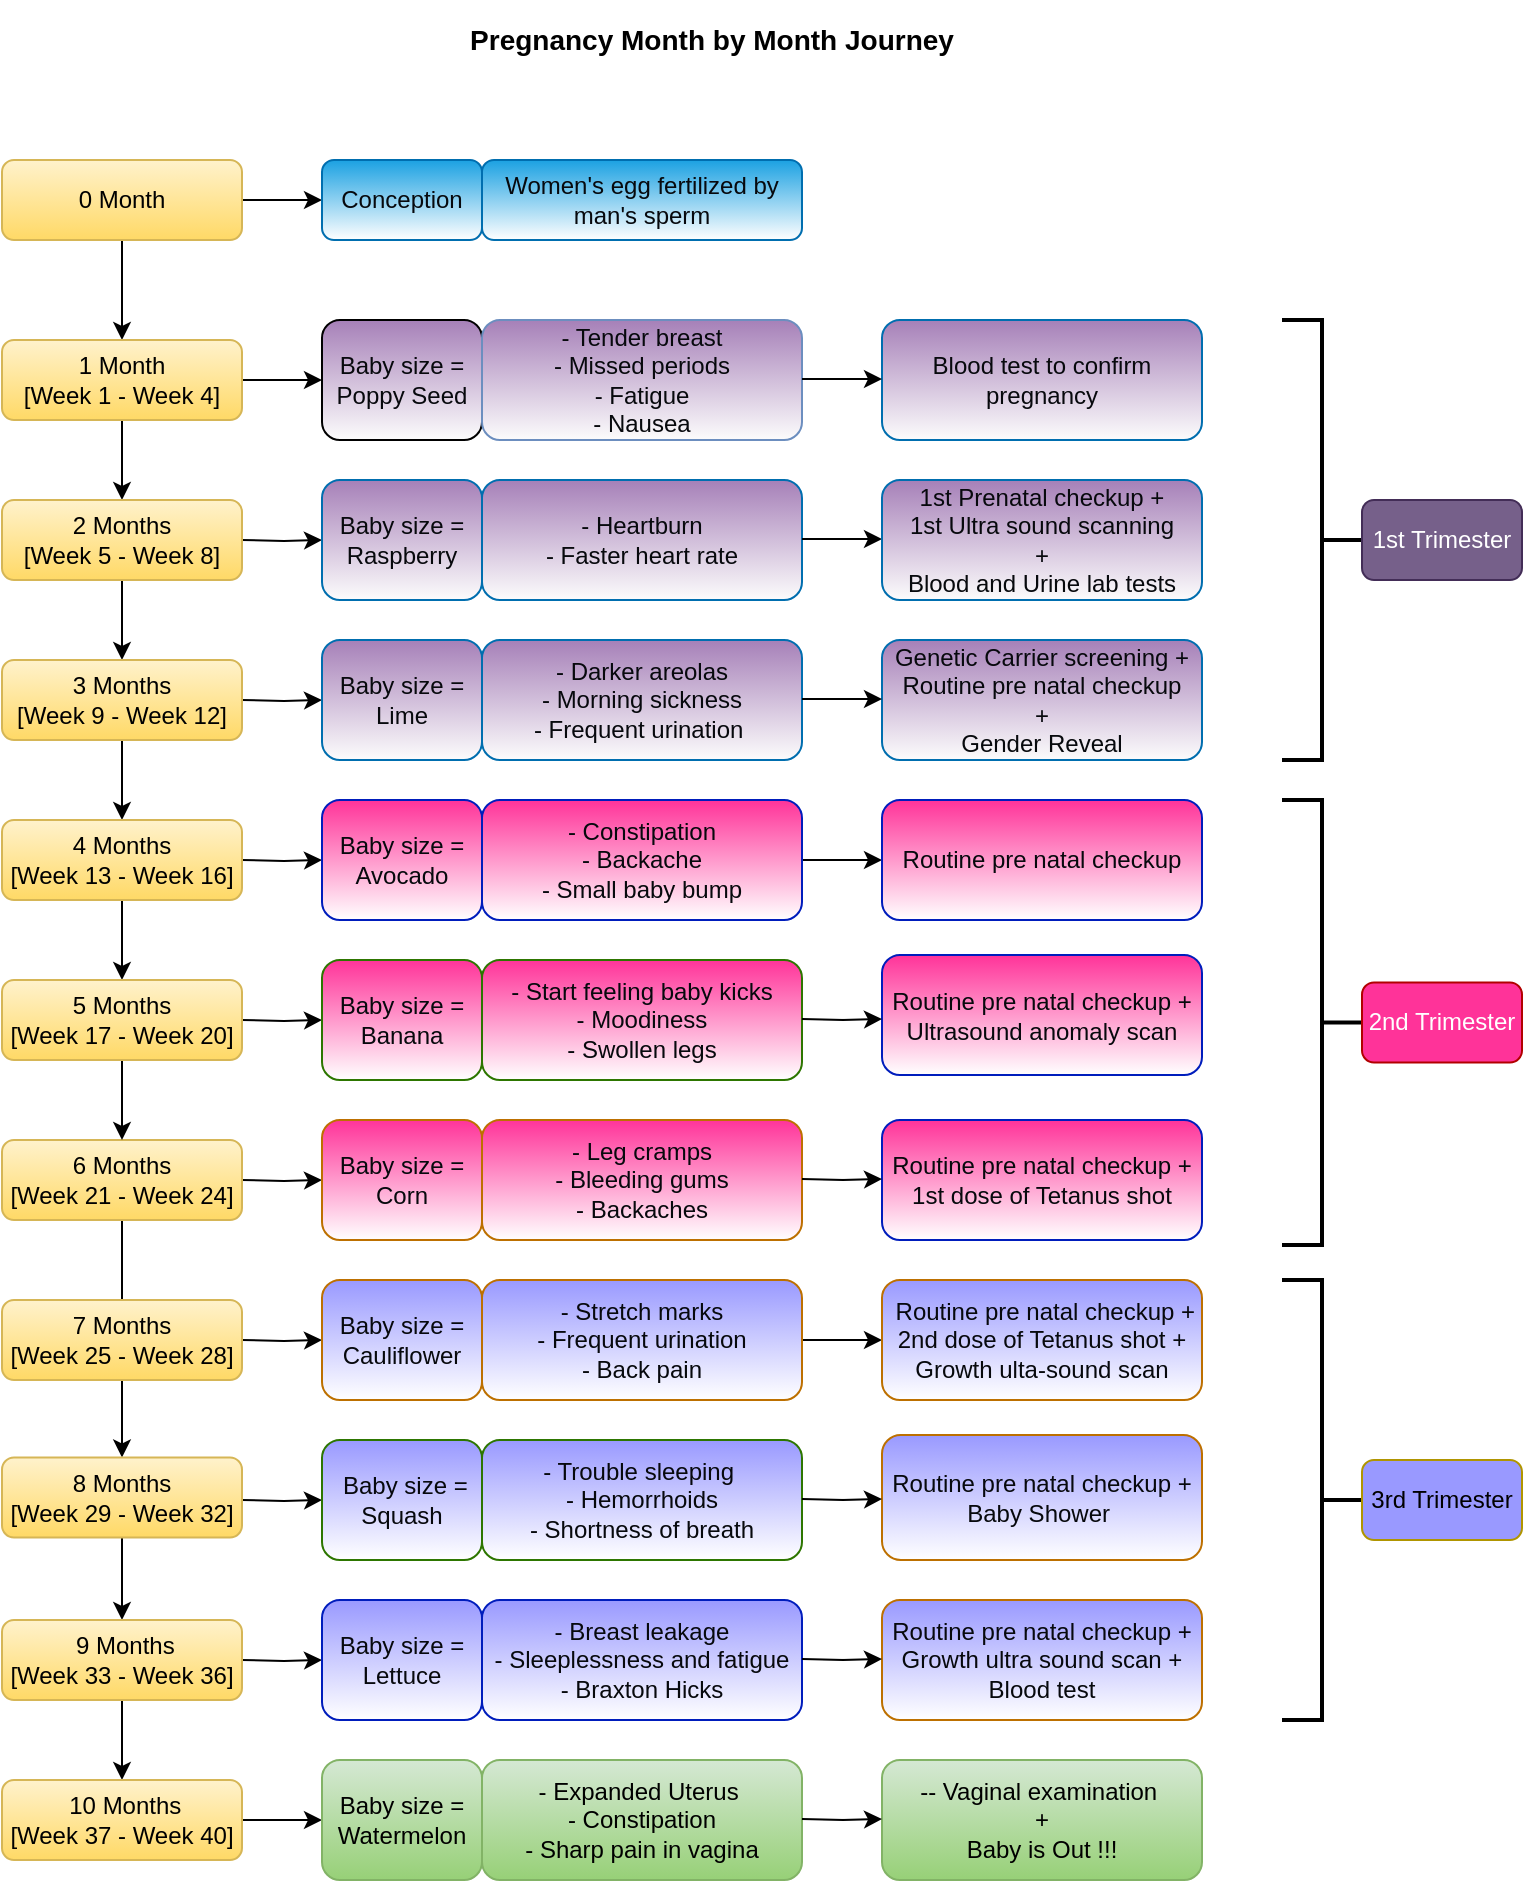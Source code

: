 <mxfile version="21.6.5" type="device">
  <diagram name="Page-1" id="ALI6HYOYaTasfBxX3Xh4">
    <mxGraphModel dx="954" dy="468" grid="1" gridSize="10" guides="1" tooltips="1" connect="1" arrows="1" fold="1" page="1" pageScale="1" pageWidth="850" pageHeight="1100" math="0" shadow="0">
      <root>
        <mxCell id="0" />
        <mxCell id="1" parent="0" />
        <mxCell id="dZl6FqyL0_K5i2ryWIJ9-1" value="Pregnancy Month by Month Journey" style="text;html=1;strokeColor=none;fillColor=none;align=center;verticalAlign=middle;whiteSpace=wrap;rounded=0;fontStyle=1;fontSize=14;" vertex="1" parent="1">
          <mxGeometry x="240" y="40" width="310" height="40" as="geometry" />
        </mxCell>
        <mxCell id="dZl6FqyL0_K5i2ryWIJ9-2" style="edgeStyle=orthogonalEdgeStyle;rounded=0;orthogonalLoop=1;jettySize=auto;html=1;exitX=0.5;exitY=1;exitDx=0;exitDy=0;entryX=0.5;entryY=0;entryDx=0;entryDy=0;" edge="1" parent="1" source="dZl6FqyL0_K5i2ryWIJ9-4" target="dZl6FqyL0_K5i2ryWIJ9-13">
          <mxGeometry relative="1" as="geometry" />
        </mxCell>
        <mxCell id="dZl6FqyL0_K5i2ryWIJ9-3" value="" style="edgeStyle=orthogonalEdgeStyle;rounded=0;orthogonalLoop=1;jettySize=auto;html=1;" edge="1" parent="1" source="dZl6FqyL0_K5i2ryWIJ9-4" target="dZl6FqyL0_K5i2ryWIJ9-37">
          <mxGeometry relative="1" as="geometry" />
        </mxCell>
        <mxCell id="dZl6FqyL0_K5i2ryWIJ9-4" value="0 Month" style="rounded=1;whiteSpace=wrap;html=1;fillColor=#fff2cc;gradientColor=#ffd966;strokeColor=#d6b656;" vertex="1" parent="1">
          <mxGeometry x="40" y="120" width="120" height="40" as="geometry" />
        </mxCell>
        <mxCell id="dZl6FqyL0_K5i2ryWIJ9-6" value="" style="edgeStyle=orthogonalEdgeStyle;rounded=0;orthogonalLoop=1;jettySize=auto;html=1;" edge="1" parent="1" target="dZl6FqyL0_K5i2ryWIJ9-39">
          <mxGeometry relative="1" as="geometry">
            <mxPoint x="160" y="310" as="sourcePoint" />
          </mxGeometry>
        </mxCell>
        <mxCell id="dZl6FqyL0_K5i2ryWIJ9-9" value="" style="edgeStyle=orthogonalEdgeStyle;rounded=0;orthogonalLoop=1;jettySize=auto;html=1;" edge="1" parent="1" target="dZl6FqyL0_K5i2ryWIJ9-42">
          <mxGeometry relative="1" as="geometry">
            <mxPoint x="160" y="550" as="sourcePoint" />
          </mxGeometry>
        </mxCell>
        <mxCell id="dZl6FqyL0_K5i2ryWIJ9-12" value="" style="edgeStyle=orthogonalEdgeStyle;rounded=0;orthogonalLoop=1;jettySize=auto;html=1;" edge="1" parent="1" source="dZl6FqyL0_K5i2ryWIJ9-13" target="dZl6FqyL0_K5i2ryWIJ9-49">
          <mxGeometry relative="1" as="geometry" />
        </mxCell>
        <mxCell id="dZl6FqyL0_K5i2ryWIJ9-96" value="" style="edgeStyle=orthogonalEdgeStyle;rounded=0;orthogonalLoop=1;jettySize=auto;html=1;" edge="1" parent="1" source="dZl6FqyL0_K5i2ryWIJ9-13" target="dZl6FqyL0_K5i2ryWIJ9-94">
          <mxGeometry relative="1" as="geometry" />
        </mxCell>
        <mxCell id="dZl6FqyL0_K5i2ryWIJ9-13" value="1 Month&lt;br&gt;[Week 1 - Week 4]" style="rounded=1;whiteSpace=wrap;html=1;fillColor=#fff2cc;gradientColor=#ffd966;strokeColor=#d6b656;" vertex="1" parent="1">
          <mxGeometry x="40" y="210" width="120" height="40" as="geometry" />
        </mxCell>
        <mxCell id="dZl6FqyL0_K5i2ryWIJ9-15" value="" style="edgeStyle=orthogonalEdgeStyle;rounded=0;orthogonalLoop=1;jettySize=auto;html=1;" edge="1" parent="1" target="dZl6FqyL0_K5i2ryWIJ9-41">
          <mxGeometry relative="1" as="geometry">
            <mxPoint x="160" y="390" as="sourcePoint" />
          </mxGeometry>
        </mxCell>
        <mxCell id="dZl6FqyL0_K5i2ryWIJ9-21" value="" style="edgeStyle=orthogonalEdgeStyle;rounded=0;orthogonalLoop=1;jettySize=auto;html=1;" edge="1" parent="1" target="dZl6FqyL0_K5i2ryWIJ9-44">
          <mxGeometry relative="1" as="geometry">
            <mxPoint x="160" y="710" as="sourcePoint" />
          </mxGeometry>
        </mxCell>
        <mxCell id="dZl6FqyL0_K5i2ryWIJ9-24" value="" style="edgeStyle=orthogonalEdgeStyle;rounded=0;orthogonalLoop=1;jettySize=auto;html=1;" edge="1" parent="1" target="dZl6FqyL0_K5i2ryWIJ9-43">
          <mxGeometry relative="1" as="geometry">
            <mxPoint x="160" y="630" as="sourcePoint" />
          </mxGeometry>
        </mxCell>
        <mxCell id="dZl6FqyL0_K5i2ryWIJ9-27" value="" style="edgeStyle=orthogonalEdgeStyle;rounded=0;orthogonalLoop=1;jettySize=auto;html=1;" edge="1" parent="1" target="dZl6FqyL0_K5i2ryWIJ9-40">
          <mxGeometry relative="1" as="geometry">
            <mxPoint x="160" y="470" as="sourcePoint" />
          </mxGeometry>
        </mxCell>
        <mxCell id="dZl6FqyL0_K5i2ryWIJ9-30" value="" style="edgeStyle=orthogonalEdgeStyle;rounded=0;orthogonalLoop=1;jettySize=auto;html=1;" edge="1" parent="1" target="dZl6FqyL0_K5i2ryWIJ9-45">
          <mxGeometry relative="1" as="geometry">
            <mxPoint x="160" y="790" as="sourcePoint" />
          </mxGeometry>
        </mxCell>
        <mxCell id="dZl6FqyL0_K5i2ryWIJ9-33" value="" style="edgeStyle=orthogonalEdgeStyle;rounded=0;orthogonalLoop=1;jettySize=auto;html=1;" edge="1" parent="1" target="dZl6FqyL0_K5i2ryWIJ9-46">
          <mxGeometry relative="1" as="geometry">
            <mxPoint x="160" y="870" as="sourcePoint" />
          </mxGeometry>
        </mxCell>
        <mxCell id="dZl6FqyL0_K5i2ryWIJ9-37" value="Conception" style="rounded=1;whiteSpace=wrap;html=1;fillColor=#1ba1e2;strokeColor=#006EAF;fontColor=#07090D;gradientColor=#ffffff;" vertex="1" parent="1">
          <mxGeometry x="200" y="120" width="80" height="40" as="geometry" />
        </mxCell>
        <mxCell id="dZl6FqyL0_K5i2ryWIJ9-39" value="Baby size = Raspberry" style="rounded=1;whiteSpace=wrap;html=1;fillColor=#A680B8;fontColor=#07090D;strokeColor=#006EAF;gradientColor=#fcfcfc;" vertex="1" parent="1">
          <mxGeometry x="200" y="280" width="80" height="60" as="geometry" />
        </mxCell>
        <mxCell id="dZl6FqyL0_K5i2ryWIJ9-40" value="Baby size = Avocado" style="rounded=1;whiteSpace=wrap;html=1;fillColor=#FF3399;fontColor=#07090D;strokeColor=#001DBC;gradientColor=#FFFFFF;" vertex="1" parent="1">
          <mxGeometry x="200" y="440" width="80" height="60" as="geometry" />
        </mxCell>
        <mxCell id="dZl6FqyL0_K5i2ryWIJ9-41" value="Baby size = Lime" style="rounded=1;whiteSpace=wrap;html=1;fillColor=#A680B8;fontColor=#07090D;strokeColor=#006EAF;gradientColor=#fcfcfc;" vertex="1" parent="1">
          <mxGeometry x="200" y="360" width="80" height="60" as="geometry" />
        </mxCell>
        <mxCell id="dZl6FqyL0_K5i2ryWIJ9-42" value="Baby size = Banana" style="rounded=1;whiteSpace=wrap;html=1;fillColor=#FF3399;fontColor=#07090D;strokeColor=#2D7600;gradientColor=#FFFFFF;" vertex="1" parent="1">
          <mxGeometry x="200" y="520" width="80" height="60" as="geometry" />
        </mxCell>
        <mxCell id="dZl6FqyL0_K5i2ryWIJ9-43" value="Baby size = Corn" style="rounded=1;whiteSpace=wrap;html=1;fillColor=#FF3399;fontColor=#07090D;strokeColor=#BD7000;gradientColor=#FFFFFF;" vertex="1" parent="1">
          <mxGeometry x="200" y="600" width="80" height="60" as="geometry" />
        </mxCell>
        <mxCell id="dZl6FqyL0_K5i2ryWIJ9-44" value="Baby size = Cauliflower" style="rounded=1;whiteSpace=wrap;html=1;fillColor=#9999FF;fontColor=#07090D;strokeColor=#BD7000;gradientColor=#FFFFFF;" vertex="1" parent="1">
          <mxGeometry x="200" y="680" width="80" height="60" as="geometry" />
        </mxCell>
        <mxCell id="dZl6FqyL0_K5i2ryWIJ9-45" value="&amp;nbsp;Baby size = Squash" style="rounded=1;whiteSpace=wrap;html=1;fillColor=#9999FF;fontColor=#07090D;strokeColor=#2D7600;gradientColor=#FFFFFF;" vertex="1" parent="1">
          <mxGeometry x="200" y="760" width="80" height="60" as="geometry" />
        </mxCell>
        <mxCell id="dZl6FqyL0_K5i2ryWIJ9-46" value="Baby size = Lettuce" style="rounded=1;whiteSpace=wrap;html=1;fillColor=#9999FF;fontColor=#07090D;strokeColor=#001DBC;gradientColor=#FFFFFF;" vertex="1" parent="1">
          <mxGeometry x="200" y="840" width="80" height="60" as="geometry" />
        </mxCell>
        <mxCell id="dZl6FqyL0_K5i2ryWIJ9-48" value="Women&#39;s egg fertilized by man&#39;s sperm" style="rounded=1;whiteSpace=wrap;html=1;fillColor=#1ba1e2;strokeColor=#006EAF;fontColor=#07090D;gradientColor=#ffffff;" vertex="1" parent="1">
          <mxGeometry x="280" y="120" width="160" height="40" as="geometry" />
        </mxCell>
        <mxCell id="dZl6FqyL0_K5i2ryWIJ9-49" value="&lt;font&gt;Baby size = Poppy Seed&lt;/font&gt;" style="rounded=1;whiteSpace=wrap;html=1;fillColor=#A680B8;strokeColor=default;gradientColor=#fcfcfc;fontColor=#07090D;labelBorderColor=none;labelBackgroundColor=none;" vertex="1" parent="1">
          <mxGeometry x="200" y="200" width="80" height="60" as="geometry" />
        </mxCell>
        <mxCell id="dZl6FqyL0_K5i2ryWIJ9-50" value="&lt;font&gt;- Tender breast&lt;br&gt;- Missed periods&lt;br&gt;- Fatigue&lt;br&gt;- Nausea&lt;/font&gt;" style="rounded=1;whiteSpace=wrap;html=1;fillColor=#A680B8;strokeColor=#6c8ebf;gradientColor=#fcfcfc;fontColor=#07090D;" vertex="1" parent="1">
          <mxGeometry x="280" y="200" width="160" height="60" as="geometry" />
        </mxCell>
        <mxCell id="dZl6FqyL0_K5i2ryWIJ9-51" value="- Heartburn&lt;br&gt;- Faster heart rate" style="rounded=1;whiteSpace=wrap;html=1;fillColor=#A680B8;fontColor=#07090D;strokeColor=#006EAF;gradientColor=#fcfcfc;" vertex="1" parent="1">
          <mxGeometry x="280" y="280" width="160" height="60" as="geometry" />
        </mxCell>
        <mxCell id="dZl6FqyL0_K5i2ryWIJ9-80" value="" style="edgeStyle=orthogonalEdgeStyle;rounded=0;orthogonalLoop=1;jettySize=auto;html=1;" edge="1" parent="1" source="dZl6FqyL0_K5i2ryWIJ9-52" target="dZl6FqyL0_K5i2ryWIJ9-79">
          <mxGeometry relative="1" as="geometry" />
        </mxCell>
        <mxCell id="dZl6FqyL0_K5i2ryWIJ9-52" value="- Constipation&lt;br&gt;- Backache&lt;br&gt;- Small baby bump" style="rounded=1;whiteSpace=wrap;html=1;fillColor=#FF3399;fontColor=#07090D;strokeColor=#001DBC;gradientColor=#FFFFFF;" vertex="1" parent="1">
          <mxGeometry x="280" y="440" width="160" height="60" as="geometry" />
        </mxCell>
        <mxCell id="dZl6FqyL0_K5i2ryWIJ9-53" value="- Start feeling baby kicks&lt;br&gt;- Moodiness&lt;br&gt;- Swollen legs" style="rounded=1;whiteSpace=wrap;html=1;fillColor=#FF3399;fontColor=#07090D;strokeColor=#2D7600;gradientColor=#FFFFFF;" vertex="1" parent="1">
          <mxGeometry x="280" y="520" width="160" height="60" as="geometry" />
        </mxCell>
        <mxCell id="dZl6FqyL0_K5i2ryWIJ9-54" value="- Leg cramps&lt;br&gt;- Bleeding gums&lt;br&gt;- Backaches" style="rounded=1;whiteSpace=wrap;html=1;fillColor=#FF3399;fontColor=#07090D;strokeColor=#BD7000;gradientColor=#FFFFFF;" vertex="1" parent="1">
          <mxGeometry x="280" y="600" width="160" height="60" as="geometry" />
        </mxCell>
        <mxCell id="dZl6FqyL0_K5i2ryWIJ9-55" value="- Darker areolas&lt;br&gt;- Morning sickness&lt;br&gt;- Frequent urination&amp;nbsp;" style="rounded=1;whiteSpace=wrap;html=1;fillColor=#A680B8;fontColor=#07090D;strokeColor=#006EAF;gradientColor=#fcfcfc;" vertex="1" parent="1">
          <mxGeometry x="280" y="360" width="160" height="60" as="geometry" />
        </mxCell>
        <mxCell id="dZl6FqyL0_K5i2ryWIJ9-58" value="- Breast leakage&lt;br&gt;- Sleeplessness and fatigue&lt;br&gt;- Braxton Hicks" style="rounded=1;whiteSpace=wrap;html=1;fillColor=#9999FF;fontColor=#07090D;strokeColor=#001DBC;gradientColor=#FFFFFF;" vertex="1" parent="1">
          <mxGeometry x="280" y="840" width="160" height="60" as="geometry" />
        </mxCell>
        <mxCell id="dZl6FqyL0_K5i2ryWIJ9-59" value="- Trouble sleeping&amp;nbsp;&lt;br&gt;- Hemorrhoids&lt;br&gt;- Shortness of breath" style="rounded=1;whiteSpace=wrap;html=1;fillColor=#9999FF;fontColor=#07090D;strokeColor=#2D7600;gradientColor=#FFFFFF;" vertex="1" parent="1">
          <mxGeometry x="280" y="760" width="160" height="60" as="geometry" />
        </mxCell>
        <mxCell id="dZl6FqyL0_K5i2ryWIJ9-86" value="" style="edgeStyle=orthogonalEdgeStyle;rounded=0;orthogonalLoop=1;jettySize=auto;html=1;" edge="1" parent="1" source="dZl6FqyL0_K5i2ryWIJ9-60" target="dZl6FqyL0_K5i2ryWIJ9-85">
          <mxGeometry relative="1" as="geometry" />
        </mxCell>
        <mxCell id="dZl6FqyL0_K5i2ryWIJ9-60" value="- Stretch marks&lt;br&gt;- Frequent urination&lt;br&gt;- Back pain" style="rounded=1;whiteSpace=wrap;html=1;fillColor=#9999FF;fontColor=#07090D;strokeColor=#BD7000;gradientColor=#FFFFFF;" vertex="1" parent="1">
          <mxGeometry x="280" y="680" width="160" height="60" as="geometry" />
        </mxCell>
        <mxCell id="dZl6FqyL0_K5i2ryWIJ9-61" value="" style="strokeWidth=2;html=1;shape=mxgraph.flowchart.annotation_2;align=left;labelPosition=right;pointerEvents=1;direction=west;" vertex="1" parent="1">
          <mxGeometry x="680" y="200" width="40" height="220" as="geometry" />
        </mxCell>
        <mxCell id="dZl6FqyL0_K5i2ryWIJ9-64" value="1st Trimester" style="rounded=1;whiteSpace=wrap;html=1;fillColor=#76608a;fontColor=#ffffff;strokeColor=#432D57;" vertex="1" parent="1">
          <mxGeometry x="720" y="290" width="80" height="40" as="geometry" />
        </mxCell>
        <mxCell id="dZl6FqyL0_K5i2ryWIJ9-65" value="" style="strokeWidth=2;html=1;shape=mxgraph.flowchart.annotation_2;align=left;labelPosition=right;pointerEvents=1;direction=west;" vertex="1" parent="1">
          <mxGeometry x="680" y="440" width="40" height="222.5" as="geometry" />
        </mxCell>
        <mxCell id="dZl6FqyL0_K5i2ryWIJ9-66" value="2nd Trimester" style="rounded=1;whiteSpace=wrap;html=1;fillColor=#FF3399;fontColor=#ffffff;strokeColor=#B20000;" vertex="1" parent="1">
          <mxGeometry x="720" y="531.25" width="80" height="40" as="geometry" />
        </mxCell>
        <mxCell id="dZl6FqyL0_K5i2ryWIJ9-67" value="" style="strokeWidth=2;html=1;shape=mxgraph.flowchart.annotation_2;align=left;labelPosition=right;pointerEvents=1;direction=west;" vertex="1" parent="1">
          <mxGeometry x="680" y="680" width="40" height="220" as="geometry" />
        </mxCell>
        <mxCell id="dZl6FqyL0_K5i2ryWIJ9-68" value="3rd Trimester" style="rounded=1;whiteSpace=wrap;html=1;fillColor=#9999FF;fontColor=#000000;strokeColor=#B09500;" vertex="1" parent="1">
          <mxGeometry x="720" y="770" width="80" height="40" as="geometry" />
        </mxCell>
        <mxCell id="dZl6FqyL0_K5i2ryWIJ9-75" value="" style="edgeStyle=orthogonalEdgeStyle;rounded=0;orthogonalLoop=1;jettySize=auto;html=1;" edge="1" parent="1">
          <mxGeometry relative="1" as="geometry">
            <mxPoint x="440" y="309.5" as="sourcePoint" />
            <mxPoint x="480" y="309.5" as="targetPoint" />
            <Array as="points">
              <mxPoint x="460" y="310" />
              <mxPoint x="460" y="310" />
            </Array>
          </mxGeometry>
        </mxCell>
        <mxCell id="dZl6FqyL0_K5i2ryWIJ9-76" value="1st Prenatal checkup +&lt;br&gt;1st Ultra sound scanning&lt;br&gt;+&lt;br&gt;Blood and Urine lab tests" style="rounded=1;whiteSpace=wrap;html=1;fillColor=#A680B8;fontColor=#07090D;strokeColor=#006EAF;gradientColor=#fcfcfc;" vertex="1" parent="1">
          <mxGeometry x="480" y="280" width="160" height="60" as="geometry" />
        </mxCell>
        <mxCell id="dZl6FqyL0_K5i2ryWIJ9-77" value="Genetic Carrier screening +&lt;br&gt;Routine pre natal checkup &lt;br&gt;+&lt;br&gt;Gender Reveal" style="rounded=1;whiteSpace=wrap;html=1;fillColor=#A680B8;fontColor=#07090D;strokeColor=#006EAF;gradientColor=#fcfcfc;" vertex="1" parent="1">
          <mxGeometry x="480" y="360" width="160" height="60" as="geometry" />
        </mxCell>
        <mxCell id="dZl6FqyL0_K5i2ryWIJ9-78" value="" style="edgeStyle=orthogonalEdgeStyle;rounded=0;orthogonalLoop=1;jettySize=auto;html=1;" edge="1" parent="1">
          <mxGeometry relative="1" as="geometry">
            <mxPoint x="440" y="389.5" as="sourcePoint" />
            <mxPoint x="480" y="389.5" as="targetPoint" />
            <Array as="points">
              <mxPoint x="460" y="390" />
              <mxPoint x="460" y="390" />
            </Array>
          </mxGeometry>
        </mxCell>
        <mxCell id="dZl6FqyL0_K5i2ryWIJ9-79" value="Routine pre natal checkup" style="rounded=1;whiteSpace=wrap;html=1;fillColor=#FF3399;fontColor=#07090D;strokeColor=#001DBC;gradientColor=#FFFFFF;" vertex="1" parent="1">
          <mxGeometry x="480" y="440" width="160" height="60" as="geometry" />
        </mxCell>
        <mxCell id="dZl6FqyL0_K5i2ryWIJ9-81" value="Routine pre natal checkup +&lt;br&gt;Ultrasound anomaly scan" style="rounded=1;whiteSpace=wrap;html=1;fillColor=#FF3399;fontColor=#07090D;strokeColor=#001DBC;gradientColor=#FFFFFF;" vertex="1" parent="1">
          <mxGeometry x="480" y="517.5" width="160" height="60" as="geometry" />
        </mxCell>
        <mxCell id="dZl6FqyL0_K5i2ryWIJ9-82" value="" style="edgeStyle=orthogonalEdgeStyle;rounded=0;orthogonalLoop=1;jettySize=auto;html=1;" edge="1" parent="1">
          <mxGeometry relative="1" as="geometry">
            <mxPoint x="440" y="549.5" as="sourcePoint" />
            <mxPoint x="480" y="549.5" as="targetPoint" />
          </mxGeometry>
        </mxCell>
        <mxCell id="dZl6FqyL0_K5i2ryWIJ9-83" value="Blood test to confirm pregnancy" style="rounded=1;whiteSpace=wrap;html=1;fillColor=#A680B8;fontColor=#07090D;strokeColor=#006EAF;gradientColor=#fcfcfc;" vertex="1" parent="1">
          <mxGeometry x="480" y="200" width="160" height="60" as="geometry" />
        </mxCell>
        <mxCell id="dZl6FqyL0_K5i2ryWIJ9-84" value="" style="edgeStyle=orthogonalEdgeStyle;rounded=0;orthogonalLoop=1;jettySize=auto;html=1;" edge="1" parent="1">
          <mxGeometry relative="1" as="geometry">
            <mxPoint x="440" y="229.5" as="sourcePoint" />
            <mxPoint x="480" y="229.5" as="targetPoint" />
            <Array as="points">
              <mxPoint x="460" y="230" />
              <mxPoint x="460" y="230" />
            </Array>
          </mxGeometry>
        </mxCell>
        <mxCell id="dZl6FqyL0_K5i2ryWIJ9-85" value="&amp;nbsp;Routine pre natal checkup +&lt;br&gt;2nd dose of Tetanus shot +&lt;br&gt;Growth ulta-sound scan" style="rounded=1;whiteSpace=wrap;html=1;fillColor=#9999FF;fontColor=#07090D;strokeColor=#BD7000;gradientColor=#FFFFFF;" vertex="1" parent="1">
          <mxGeometry x="480" y="680" width="160" height="60" as="geometry" />
        </mxCell>
        <mxCell id="dZl6FqyL0_K5i2ryWIJ9-87" value="Routine pre natal checkup +&lt;br&gt;1st dose of Tetanus shot" style="rounded=1;whiteSpace=wrap;html=1;fillColor=#FF3399;fontColor=#07090D;strokeColor=#001DBC;gradientColor=#FFFFFF;" vertex="1" parent="1">
          <mxGeometry x="480" y="600" width="160" height="60" as="geometry" />
        </mxCell>
        <mxCell id="dZl6FqyL0_K5i2ryWIJ9-88" value="" style="edgeStyle=orthogonalEdgeStyle;rounded=0;orthogonalLoop=1;jettySize=auto;html=1;" edge="1" parent="1">
          <mxGeometry relative="1" as="geometry">
            <mxPoint x="440" y="629.5" as="sourcePoint" />
            <mxPoint x="480" y="629.5" as="targetPoint" />
          </mxGeometry>
        </mxCell>
        <mxCell id="dZl6FqyL0_K5i2ryWIJ9-89" value="Routine pre natal checkup +&lt;br&gt;Baby Shower&amp;nbsp;" style="rounded=1;whiteSpace=wrap;html=1;fillColor=#9999FF;fontColor=#07090D;strokeColor=#BD7000;gradientColor=#FFFFFF;" vertex="1" parent="1">
          <mxGeometry x="480" y="757.5" width="160" height="62.5" as="geometry" />
        </mxCell>
        <mxCell id="dZl6FqyL0_K5i2ryWIJ9-90" value="Routine pre natal checkup +&lt;br&gt;Growth ultra sound scan +&lt;br&gt;Blood test" style="rounded=1;whiteSpace=wrap;html=1;fillColor=#9999FF;fontColor=#07090D;strokeColor=#BD7000;gradientColor=#FFFFFF;" vertex="1" parent="1">
          <mxGeometry x="480" y="840" width="160" height="60" as="geometry" />
        </mxCell>
        <mxCell id="dZl6FqyL0_K5i2ryWIJ9-91" value="" style="edgeStyle=orthogonalEdgeStyle;rounded=0;orthogonalLoop=1;jettySize=auto;html=1;" edge="1" parent="1">
          <mxGeometry relative="1" as="geometry">
            <mxPoint x="440" y="789.5" as="sourcePoint" />
            <mxPoint x="480" y="789.5" as="targetPoint" />
          </mxGeometry>
        </mxCell>
        <mxCell id="dZl6FqyL0_K5i2ryWIJ9-92" value="" style="edgeStyle=orthogonalEdgeStyle;rounded=0;orthogonalLoop=1;jettySize=auto;html=1;" edge="1" parent="1">
          <mxGeometry relative="1" as="geometry">
            <mxPoint x="440" y="869.5" as="sourcePoint" />
            <mxPoint x="480" y="869.5" as="targetPoint" />
          </mxGeometry>
        </mxCell>
        <mxCell id="dZl6FqyL0_K5i2ryWIJ9-108" value="" style="edgeStyle=orthogonalEdgeStyle;rounded=0;orthogonalLoop=1;jettySize=auto;html=1;" edge="1" parent="1" source="dZl6FqyL0_K5i2ryWIJ9-94" target="dZl6FqyL0_K5i2ryWIJ9-95">
          <mxGeometry relative="1" as="geometry" />
        </mxCell>
        <mxCell id="dZl6FqyL0_K5i2ryWIJ9-94" value="2 Months&lt;br&gt;[Week 5 - Week 8]" style="rounded=1;whiteSpace=wrap;html=1;fillColor=#fff2cc;gradientColor=#ffd966;strokeColor=#d6b656;" vertex="1" parent="1">
          <mxGeometry x="40" y="290" width="120" height="40" as="geometry" />
        </mxCell>
        <mxCell id="dZl6FqyL0_K5i2ryWIJ9-109" value="" style="edgeStyle=orthogonalEdgeStyle;rounded=0;orthogonalLoop=1;jettySize=auto;html=1;" edge="1" parent="1" source="dZl6FqyL0_K5i2ryWIJ9-95" target="dZl6FqyL0_K5i2ryWIJ9-97">
          <mxGeometry relative="1" as="geometry" />
        </mxCell>
        <mxCell id="dZl6FqyL0_K5i2ryWIJ9-95" value="3 Months&lt;br&gt;[Week 9 - Week 12]" style="rounded=1;whiteSpace=wrap;html=1;fillColor=#fff2cc;gradientColor=#ffd966;strokeColor=#d6b656;" vertex="1" parent="1">
          <mxGeometry x="40" y="370" width="120" height="40" as="geometry" />
        </mxCell>
        <mxCell id="dZl6FqyL0_K5i2ryWIJ9-110" value="" style="edgeStyle=orthogonalEdgeStyle;rounded=0;orthogonalLoop=1;jettySize=auto;html=1;" edge="1" parent="1" source="dZl6FqyL0_K5i2ryWIJ9-97" target="dZl6FqyL0_K5i2ryWIJ9-99">
          <mxGeometry relative="1" as="geometry" />
        </mxCell>
        <mxCell id="dZl6FqyL0_K5i2ryWIJ9-97" value="4 Months&lt;br&gt;[Week 13 - Week 16]" style="rounded=1;whiteSpace=wrap;html=1;fillColor=#fff2cc;gradientColor=#ffd966;strokeColor=#d6b656;" vertex="1" parent="1">
          <mxGeometry x="40" y="450" width="120" height="40" as="geometry" />
        </mxCell>
        <mxCell id="dZl6FqyL0_K5i2ryWIJ9-113" value="" style="edgeStyle=orthogonalEdgeStyle;rounded=0;orthogonalLoop=1;jettySize=auto;html=1;" edge="1" parent="1" source="dZl6FqyL0_K5i2ryWIJ9-98" target="dZl6FqyL0_K5i2ryWIJ9-101">
          <mxGeometry relative="1" as="geometry" />
        </mxCell>
        <mxCell id="dZl6FqyL0_K5i2ryWIJ9-98" value="6 Months&lt;br&gt;[Week 21 - Week 24]" style="rounded=1;whiteSpace=wrap;html=1;fillColor=#fff2cc;gradientColor=#ffd966;strokeColor=#d6b656;" vertex="1" parent="1">
          <mxGeometry x="40" y="610" width="120" height="40" as="geometry" />
        </mxCell>
        <mxCell id="dZl6FqyL0_K5i2ryWIJ9-111" value="" style="edgeStyle=orthogonalEdgeStyle;rounded=0;orthogonalLoop=1;jettySize=auto;html=1;" edge="1" parent="1" source="dZl6FqyL0_K5i2ryWIJ9-99" target="dZl6FqyL0_K5i2ryWIJ9-98">
          <mxGeometry relative="1" as="geometry" />
        </mxCell>
        <mxCell id="dZl6FqyL0_K5i2ryWIJ9-99" value="5 Months&lt;br&gt;[Week 17 - Week 20]" style="rounded=1;whiteSpace=wrap;html=1;fillColor=#fff2cc;gradientColor=#ffd966;strokeColor=#d6b656;" vertex="1" parent="1">
          <mxGeometry x="40" y="530" width="120" height="40" as="geometry" />
        </mxCell>
        <mxCell id="dZl6FqyL0_K5i2ryWIJ9-100" value="7 Months&lt;br&gt;[Week 25 - Week 28]" style="rounded=1;whiteSpace=wrap;html=1;fillColor=#fff2cc;gradientColor=#ffd966;strokeColor=#d6b656;" vertex="1" parent="1">
          <mxGeometry x="40" y="690" width="120" height="40" as="geometry" />
        </mxCell>
        <mxCell id="dZl6FqyL0_K5i2ryWIJ9-114" value="" style="edgeStyle=orthogonalEdgeStyle;rounded=0;orthogonalLoop=1;jettySize=auto;html=1;" edge="1" parent="1" source="dZl6FqyL0_K5i2ryWIJ9-101" target="dZl6FqyL0_K5i2ryWIJ9-102">
          <mxGeometry relative="1" as="geometry" />
        </mxCell>
        <mxCell id="dZl6FqyL0_K5i2ryWIJ9-101" value="8 Months&lt;br&gt;[Week 29 - Week 32]" style="rounded=1;whiteSpace=wrap;html=1;fillColor=#fff2cc;gradientColor=#ffd966;strokeColor=#d6b656;" vertex="1" parent="1">
          <mxGeometry x="40" y="768.75" width="120" height="40" as="geometry" />
        </mxCell>
        <mxCell id="dZl6FqyL0_K5i2ryWIJ9-115" value="" style="edgeStyle=orthogonalEdgeStyle;rounded=0;orthogonalLoop=1;jettySize=auto;html=1;" edge="1" parent="1" source="dZl6FqyL0_K5i2ryWIJ9-102" target="dZl6FqyL0_K5i2ryWIJ9-103">
          <mxGeometry relative="1" as="geometry" />
        </mxCell>
        <mxCell id="dZl6FqyL0_K5i2ryWIJ9-102" value="&amp;nbsp;9 Months&lt;br&gt;[Week 33 - Week 36]" style="rounded=1;whiteSpace=wrap;html=1;fillColor=#fff2cc;gradientColor=#ffd966;strokeColor=#d6b656;" vertex="1" parent="1">
          <mxGeometry x="40" y="850" width="120" height="40" as="geometry" />
        </mxCell>
        <mxCell id="dZl6FqyL0_K5i2ryWIJ9-116" value="" style="edgeStyle=orthogonalEdgeStyle;rounded=0;orthogonalLoop=1;jettySize=auto;html=1;" edge="1" parent="1" source="dZl6FqyL0_K5i2ryWIJ9-103" target="dZl6FqyL0_K5i2ryWIJ9-104">
          <mxGeometry relative="1" as="geometry" />
        </mxCell>
        <mxCell id="dZl6FqyL0_K5i2ryWIJ9-103" value="&amp;nbsp;10 Months&lt;br&gt;[Week 37 - Week 40]" style="rounded=1;whiteSpace=wrap;html=1;fillColor=#fff2cc;gradientColor=#ffd966;strokeColor=#d6b656;" vertex="1" parent="1">
          <mxGeometry x="40" y="930" width="120" height="40" as="geometry" />
        </mxCell>
        <mxCell id="dZl6FqyL0_K5i2ryWIJ9-104" value="Baby size = Watermelon" style="rounded=1;whiteSpace=wrap;html=1;fillColor=#d5e8d4;strokeColor=#82b366;gradientColor=#97d077;" vertex="1" parent="1">
          <mxGeometry x="200" y="920" width="80" height="60" as="geometry" />
        </mxCell>
        <mxCell id="dZl6FqyL0_K5i2ryWIJ9-105" value="- Expanded Uterus&amp;nbsp;&lt;br&gt;- Constipation&lt;br&gt;- Sharp pain in vagina" style="rounded=1;whiteSpace=wrap;html=1;fillColor=#d5e8d4;strokeColor=#82b366;gradientColor=#97d077;" vertex="1" parent="1">
          <mxGeometry x="280" y="920" width="160" height="60" as="geometry" />
        </mxCell>
        <mxCell id="dZl6FqyL0_K5i2ryWIJ9-106" value="-- Vaginal examination&amp;nbsp;&lt;br&gt;+&lt;br&gt;Baby is Out !!!" style="rounded=1;whiteSpace=wrap;html=1;fillColor=#d5e8d4;strokeColor=#82b366;gradientColor=#97d077;" vertex="1" parent="1">
          <mxGeometry x="480" y="920" width="160" height="60" as="geometry" />
        </mxCell>
        <mxCell id="dZl6FqyL0_K5i2ryWIJ9-107" value="" style="edgeStyle=orthogonalEdgeStyle;rounded=0;orthogonalLoop=1;jettySize=auto;html=1;" edge="1" parent="1">
          <mxGeometry relative="1" as="geometry">
            <mxPoint x="440" y="949.5" as="sourcePoint" />
            <mxPoint x="480" y="949.5" as="targetPoint" />
          </mxGeometry>
        </mxCell>
      </root>
    </mxGraphModel>
  </diagram>
</mxfile>
